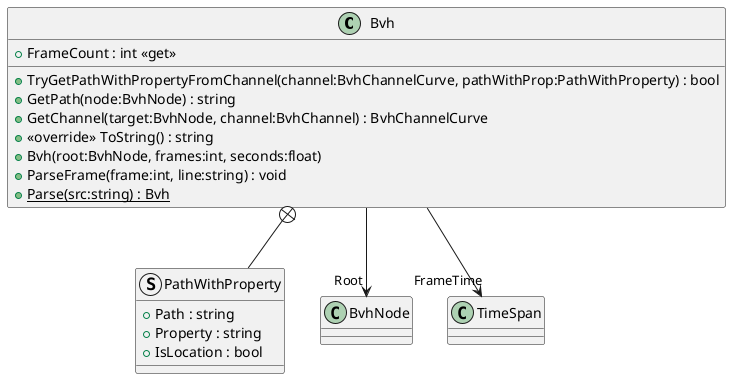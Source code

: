 @startuml
class Bvh {
    + FrameCount : int <<get>>
    + TryGetPathWithPropertyFromChannel(channel:BvhChannelCurve, pathWithProp:PathWithProperty) : bool
    + GetPath(node:BvhNode) : string
    + GetChannel(target:BvhNode, channel:BvhChannel) : BvhChannelCurve
    + <<override>> ToString() : string
    + Bvh(root:BvhNode, frames:int, seconds:float)
    + ParseFrame(frame:int, line:string) : void
    + {static} Parse(src:string) : Bvh
}
struct PathWithProperty {
    + Path : string
    + Property : string
    + IsLocation : bool
}
Bvh --> "Root" BvhNode
Bvh --> "FrameTime" TimeSpan
Bvh +-- PathWithProperty
@enduml
